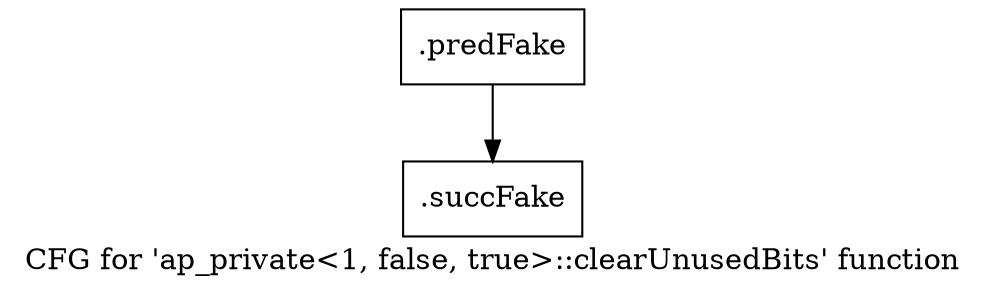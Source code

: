 digraph "CFG for 'ap_private\<1, false, true\>::clearUnusedBits' function" {
	label="CFG for 'ap_private\<1, false, true\>::clearUnusedBits' function";

	Node0x46f1bb0 [shape=record,filename="",linenumber="",label="{.predFake}"];
	Node0x46f1bb0 -> Node0x47edc50[ callList="" memoryops="" filename="/media/miguel/NewVolume/Linux/Xilinx/Vitis_HLS/2020.2/include/etc/ap_private.h" execusionnum="1487"];
	Node0x47edc50 [shape=record,filename="/media/miguel/NewVolume/Linux/Xilinx/Vitis_HLS/2020.2/include/etc/ap_private.h",linenumber="2204",label="{.succFake}"];
}
